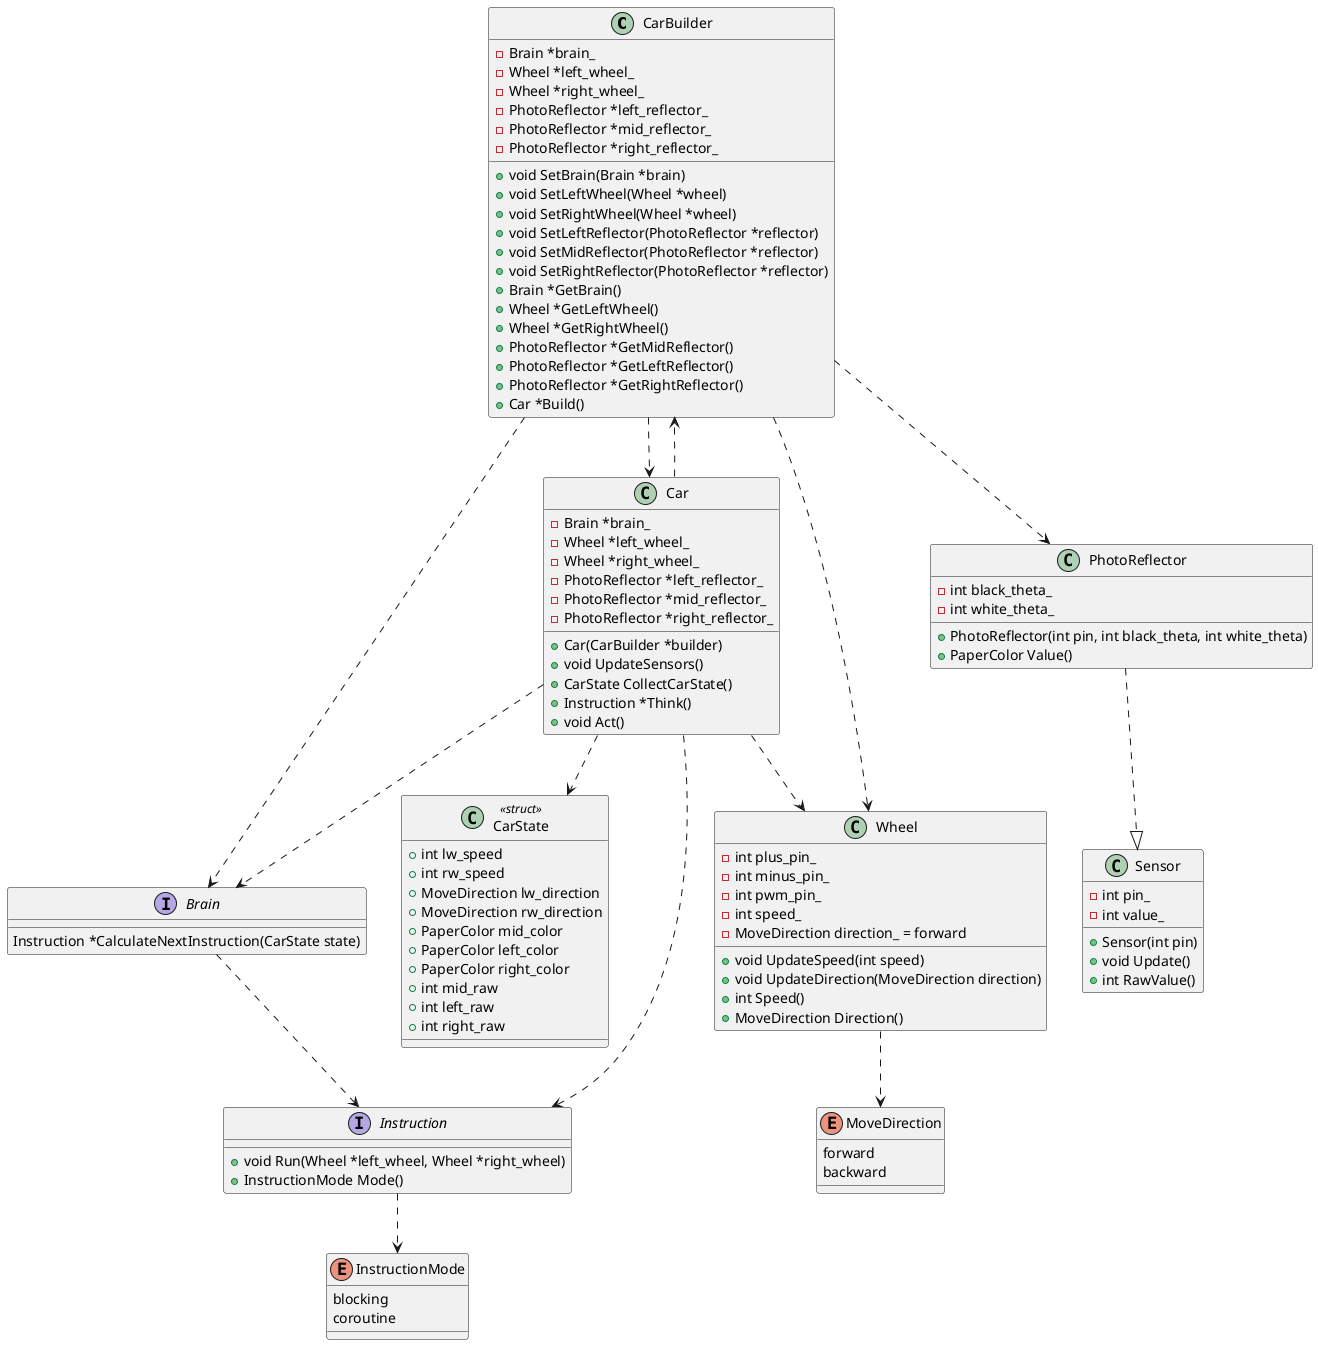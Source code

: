 @startuml
'https://plantuml.com/class-diagram

class CarBuilder {
+ void SetBrain(Brain *brain)
+ void SetLeftWheel(Wheel *wheel)
+ void SetRightWheel(Wheel *wheel)
+ void SetLeftReflector(PhotoReflector *reflector)
+ void SetMidReflector(PhotoReflector *reflector)
+ void SetRightReflector(PhotoReflector *reflector)
+ Brain *GetBrain()
+ Wheel *GetLeftWheel()
+ Wheel *GetRightWheel()
+ PhotoReflector *GetMidReflector()
+ PhotoReflector *GetLeftReflector()
+ PhotoReflector *GetRightReflector()
+ Car *Build()
- Brain *brain_
- Wheel *left_wheel_
- Wheel *right_wheel_
- PhotoReflector *left_reflector_
- PhotoReflector *mid_reflector_
- PhotoReflector *right_reflector_
}

CarBuilder ..> Car
CarBuilder ..> PhotoReflector
CarBuilder ..> Brain
CarBuilder ..> Wheel
Car ..> CarBuilder

class Car {
- Brain *brain_
- Wheel *left_wheel_
- Wheel *right_wheel_
- PhotoReflector *left_reflector_
- PhotoReflector *mid_reflector_
- PhotoReflector *right_reflector_
+ Car(CarBuilder *builder)
+ void UpdateSensors()
+ CarState CollectCarState()
+ Instruction *Think()
+ void Act()
}

class CarState <<struct>>  {
+ int lw_speed
+ int rw_speed
+ MoveDirection lw_direction
+ MoveDirection rw_direction
+ PaperColor mid_color
+ PaperColor left_color
+ PaperColor right_color
+ int mid_raw
+ int left_raw
+ int right_raw
}

Car ..> CarState
Car ..> Brain
Car ..> Wheel

interface Brain {
Instruction *CalculateNextInstruction(CarState state)
}

Brain ..> Instruction
Car ..> Instruction

interface Instruction {
+ void Run(Wheel *left_wheel, Wheel *right_wheel)
+ InstructionMode Mode()
}

Instruction ..> InstructionMode

enum InstructionMode {
    blocking
    coroutine
}

class Wheel {
- int plus_pin_
- int minus_pin_
- int pwm_pin_
- int speed_
- MoveDirection direction_ = forward
+ void UpdateSpeed(int speed)
+ void UpdateDirection(MoveDirection direction)
+ int Speed()
+ MoveDirection Direction()
}

Wheel ..> MoveDirection

enum MoveDirection {
    forward
    backward
}

class Sensor {
- int pin_
- int value_
+ Sensor(int pin)
+ void Update()
+ int RawValue()
}

class PhotoReflector {
- int black_theta_
- int white_theta_
+ PhotoReflector(int pin, int black_theta, int white_theta)
+ PaperColor Value()
}


PhotoReflector ..|> Sensor

@enduml